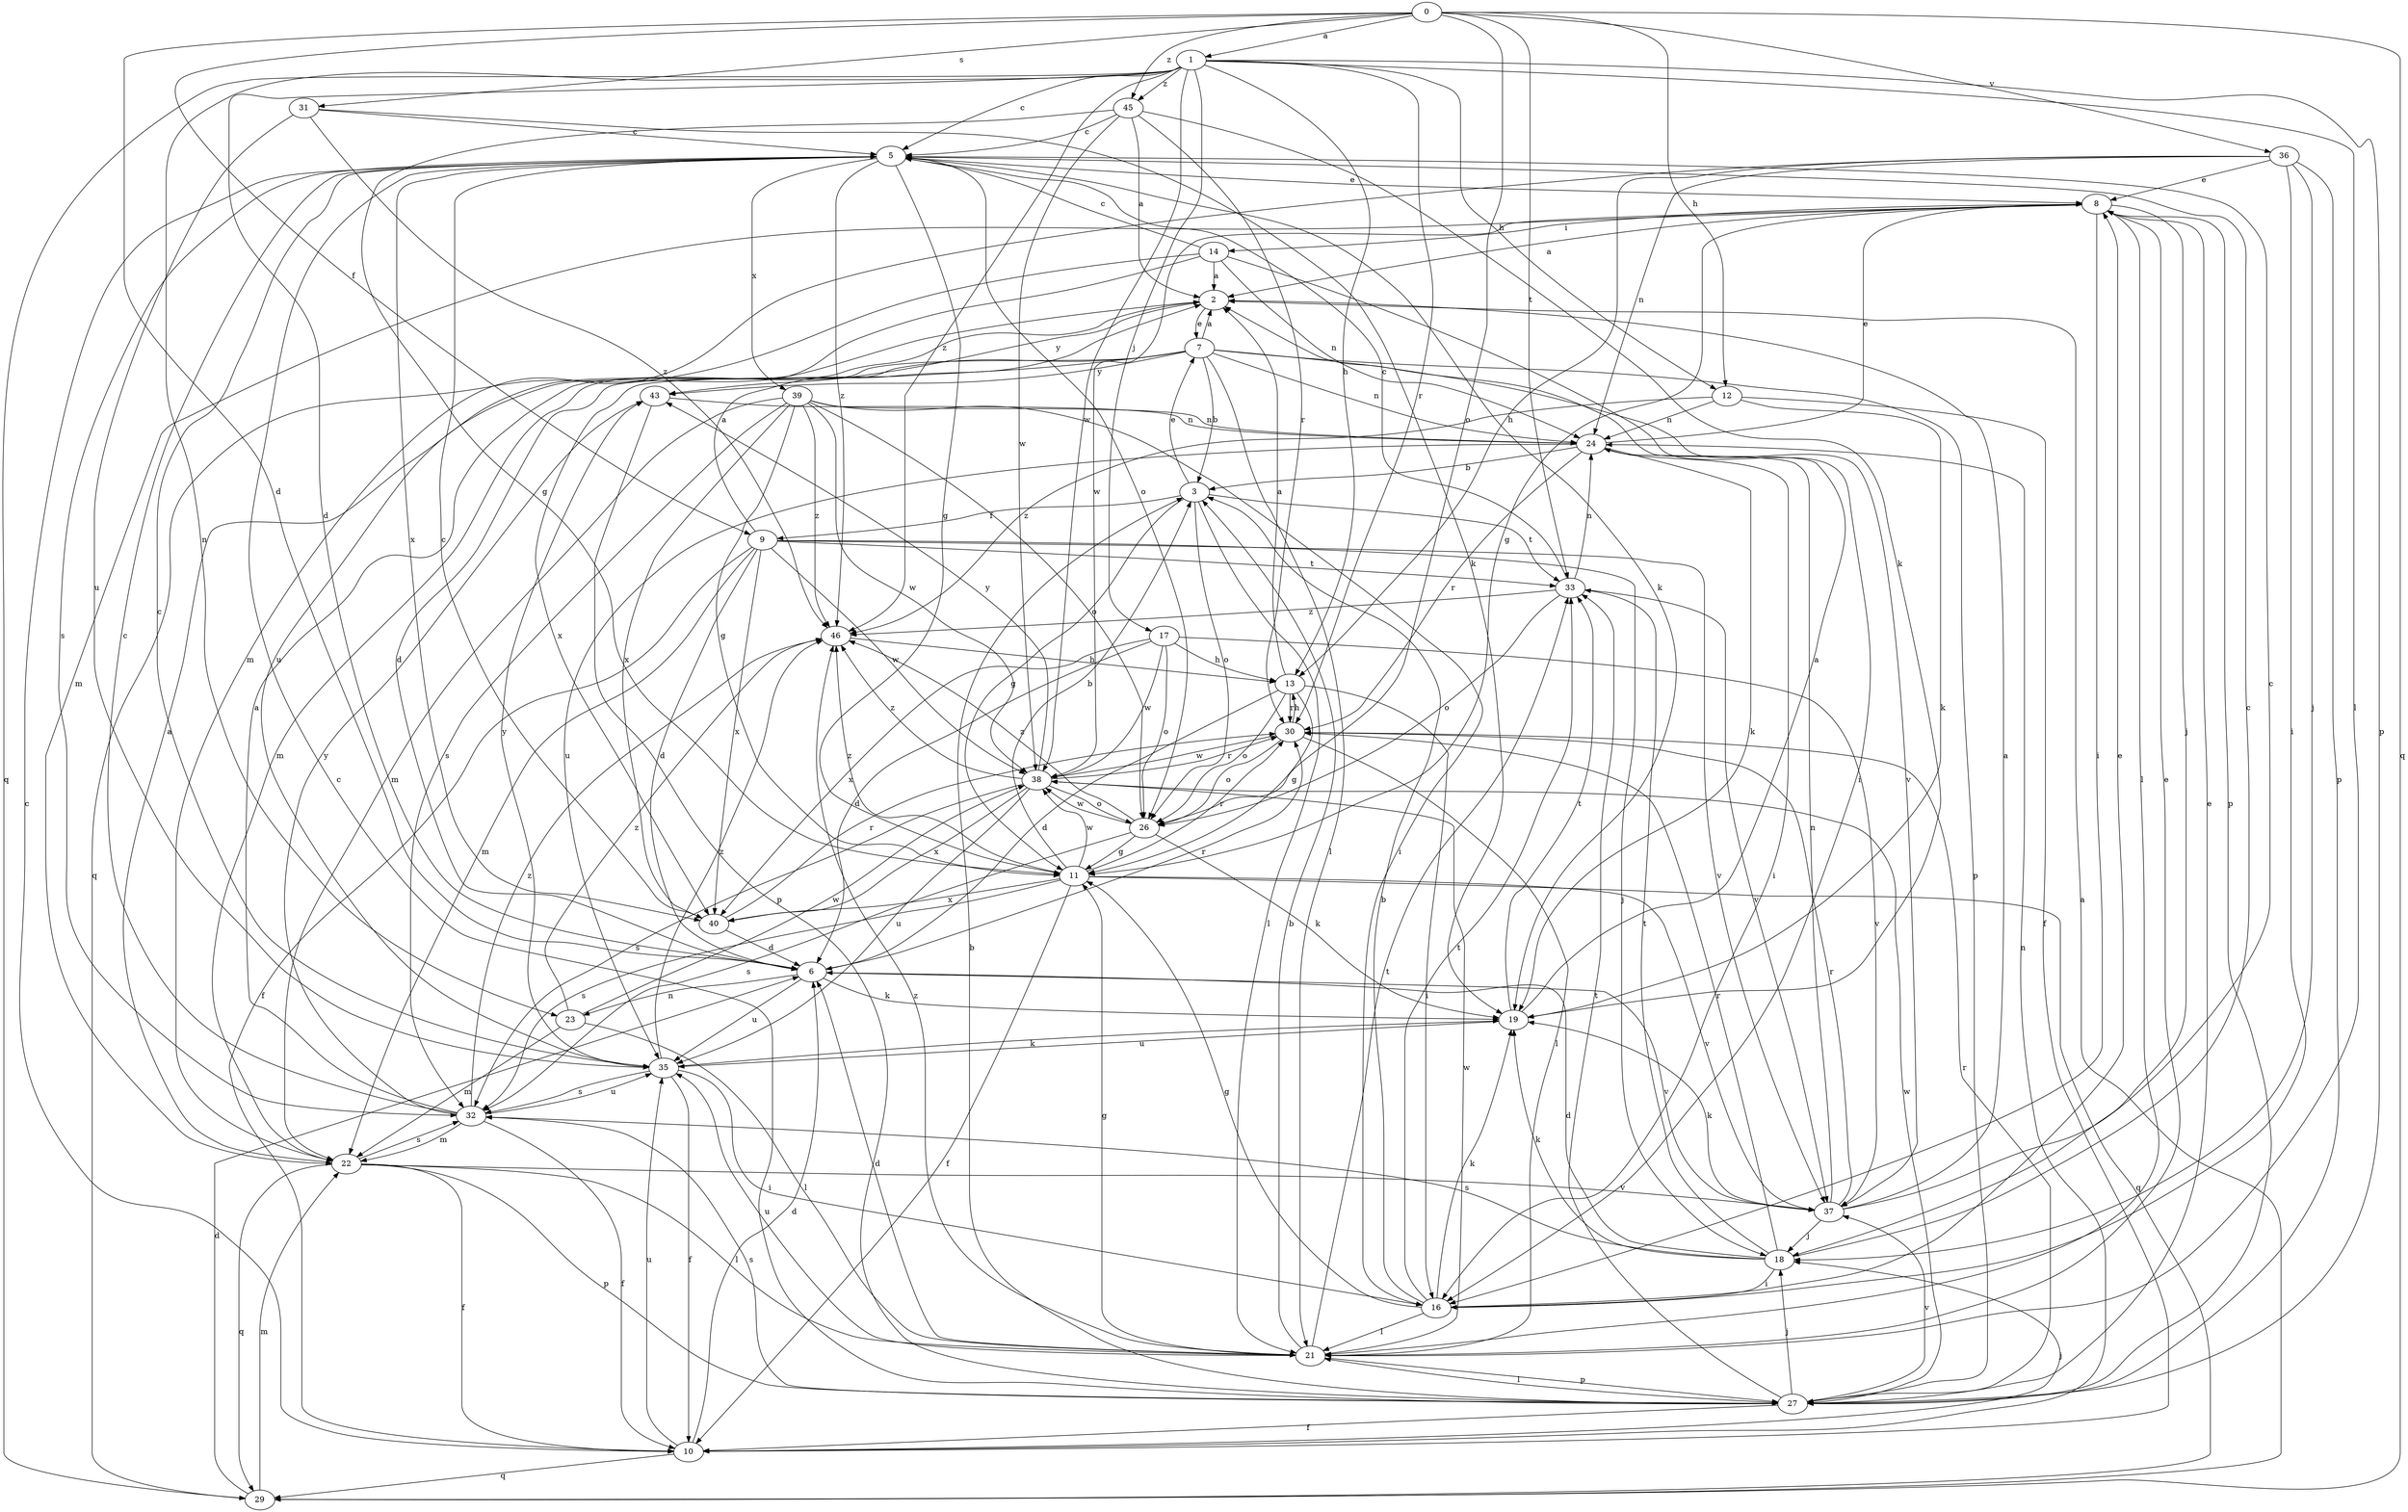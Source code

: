 strict digraph  {
0;
1;
2;
3;
5;
6;
7;
8;
9;
10;
11;
12;
13;
14;
16;
17;
18;
19;
21;
22;
23;
24;
26;
27;
29;
30;
31;
32;
33;
35;
36;
37;
38;
39;
40;
43;
45;
46;
0 -> 1  [label=a];
0 -> 6  [label=d];
0 -> 9  [label=f];
0 -> 12  [label=h];
0 -> 26  [label=o];
0 -> 29  [label=q];
0 -> 31  [label=s];
0 -> 33  [label=t];
0 -> 36  [label=v];
0 -> 45  [label=z];
1 -> 5  [label=c];
1 -> 6  [label=d];
1 -> 12  [label=h];
1 -> 13  [label=h];
1 -> 17  [label=j];
1 -> 21  [label=l];
1 -> 23  [label=n];
1 -> 27  [label=p];
1 -> 29  [label=q];
1 -> 30  [label=r];
1 -> 38  [label=w];
1 -> 45  [label=z];
1 -> 46  [label=z];
2 -> 7  [label=e];
2 -> 43  [label=y];
3 -> 7  [label=e];
3 -> 9  [label=f];
3 -> 11  [label=g];
3 -> 21  [label=l];
3 -> 26  [label=o];
3 -> 33  [label=t];
5 -> 8  [label=e];
5 -> 11  [label=g];
5 -> 19  [label=k];
5 -> 26  [label=o];
5 -> 32  [label=s];
5 -> 39  [label=x];
5 -> 40  [label=x];
5 -> 46  [label=z];
6 -> 19  [label=k];
6 -> 23  [label=n];
6 -> 30  [label=r];
6 -> 35  [label=u];
6 -> 37  [label=v];
7 -> 2  [label=a];
7 -> 3  [label=b];
7 -> 6  [label=d];
7 -> 21  [label=l];
7 -> 22  [label=m];
7 -> 24  [label=n];
7 -> 27  [label=p];
7 -> 37  [label=v];
7 -> 40  [label=x];
7 -> 43  [label=y];
8 -> 2  [label=a];
8 -> 11  [label=g];
8 -> 14  [label=i];
8 -> 16  [label=i];
8 -> 18  [label=j];
8 -> 21  [label=l];
8 -> 22  [label=m];
8 -> 27  [label=p];
8 -> 38  [label=w];
9 -> 2  [label=a];
9 -> 6  [label=d];
9 -> 10  [label=f];
9 -> 18  [label=j];
9 -> 22  [label=m];
9 -> 33  [label=t];
9 -> 37  [label=v];
9 -> 38  [label=w];
9 -> 40  [label=x];
10 -> 5  [label=c];
10 -> 6  [label=d];
10 -> 18  [label=j];
10 -> 24  [label=n];
10 -> 29  [label=q];
10 -> 35  [label=u];
11 -> 3  [label=b];
11 -> 10  [label=f];
11 -> 29  [label=q];
11 -> 30  [label=r];
11 -> 32  [label=s];
11 -> 37  [label=v];
11 -> 38  [label=w];
11 -> 40  [label=x];
11 -> 46  [label=z];
12 -> 10  [label=f];
12 -> 19  [label=k];
12 -> 24  [label=n];
12 -> 46  [label=z];
13 -> 2  [label=a];
13 -> 6  [label=d];
13 -> 11  [label=g];
13 -> 16  [label=i];
13 -> 26  [label=o];
13 -> 30  [label=r];
14 -> 2  [label=a];
14 -> 5  [label=c];
14 -> 16  [label=i];
14 -> 24  [label=n];
14 -> 29  [label=q];
14 -> 35  [label=u];
16 -> 3  [label=b];
16 -> 8  [label=e];
16 -> 11  [label=g];
16 -> 19  [label=k];
16 -> 21  [label=l];
16 -> 33  [label=t];
17 -> 6  [label=d];
17 -> 13  [label=h];
17 -> 26  [label=o];
17 -> 37  [label=v];
17 -> 38  [label=w];
17 -> 40  [label=x];
18 -> 5  [label=c];
18 -> 6  [label=d];
18 -> 16  [label=i];
18 -> 19  [label=k];
18 -> 30  [label=r];
18 -> 32  [label=s];
18 -> 33  [label=t];
19 -> 2  [label=a];
19 -> 33  [label=t];
19 -> 35  [label=u];
21 -> 3  [label=b];
21 -> 6  [label=d];
21 -> 8  [label=e];
21 -> 11  [label=g];
21 -> 27  [label=p];
21 -> 33  [label=t];
21 -> 35  [label=u];
21 -> 38  [label=w];
21 -> 46  [label=z];
22 -> 2  [label=a];
22 -> 10  [label=f];
22 -> 21  [label=l];
22 -> 27  [label=p];
22 -> 29  [label=q];
22 -> 32  [label=s];
22 -> 37  [label=v];
23 -> 21  [label=l];
23 -> 22  [label=m];
23 -> 38  [label=w];
23 -> 46  [label=z];
24 -> 3  [label=b];
24 -> 8  [label=e];
24 -> 16  [label=i];
24 -> 19  [label=k];
24 -> 30  [label=r];
24 -> 35  [label=u];
26 -> 11  [label=g];
26 -> 19  [label=k];
26 -> 32  [label=s];
26 -> 38  [label=w];
26 -> 46  [label=z];
27 -> 3  [label=b];
27 -> 5  [label=c];
27 -> 8  [label=e];
27 -> 10  [label=f];
27 -> 18  [label=j];
27 -> 21  [label=l];
27 -> 30  [label=r];
27 -> 32  [label=s];
27 -> 33  [label=t];
27 -> 37  [label=v];
27 -> 38  [label=w];
29 -> 2  [label=a];
29 -> 6  [label=d];
29 -> 22  [label=m];
30 -> 13  [label=h];
30 -> 21  [label=l];
30 -> 26  [label=o];
30 -> 38  [label=w];
31 -> 5  [label=c];
31 -> 19  [label=k];
31 -> 35  [label=u];
31 -> 46  [label=z];
32 -> 2  [label=a];
32 -> 5  [label=c];
32 -> 10  [label=f];
32 -> 22  [label=m];
32 -> 35  [label=u];
32 -> 43  [label=y];
32 -> 46  [label=z];
33 -> 5  [label=c];
33 -> 24  [label=n];
33 -> 26  [label=o];
33 -> 37  [label=v];
33 -> 46  [label=z];
35 -> 5  [label=c];
35 -> 10  [label=f];
35 -> 16  [label=i];
35 -> 19  [label=k];
35 -> 32  [label=s];
35 -> 43  [label=y];
35 -> 46  [label=z];
36 -> 8  [label=e];
36 -> 13  [label=h];
36 -> 16  [label=i];
36 -> 18  [label=j];
36 -> 22  [label=m];
36 -> 24  [label=n];
36 -> 27  [label=p];
37 -> 2  [label=a];
37 -> 5  [label=c];
37 -> 18  [label=j];
37 -> 19  [label=k];
37 -> 24  [label=n];
37 -> 30  [label=r];
38 -> 26  [label=o];
38 -> 30  [label=r];
38 -> 32  [label=s];
38 -> 35  [label=u];
38 -> 40  [label=x];
38 -> 43  [label=y];
38 -> 46  [label=z];
39 -> 11  [label=g];
39 -> 16  [label=i];
39 -> 22  [label=m];
39 -> 24  [label=n];
39 -> 26  [label=o];
39 -> 32  [label=s];
39 -> 38  [label=w];
39 -> 40  [label=x];
39 -> 46  [label=z];
40 -> 5  [label=c];
40 -> 6  [label=d];
40 -> 30  [label=r];
43 -> 24  [label=n];
43 -> 27  [label=p];
45 -> 2  [label=a];
45 -> 5  [label=c];
45 -> 11  [label=g];
45 -> 19  [label=k];
45 -> 30  [label=r];
45 -> 38  [label=w];
46 -> 13  [label=h];
}
